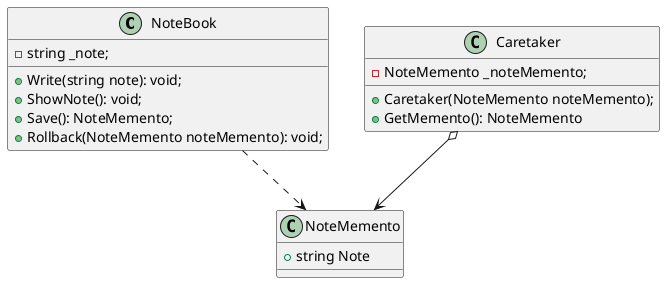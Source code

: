@startuml
class NoteBook{
- string _note;
+ Write(string note): void;
+ ShowNote(): void;
+ Save(): NoteMemento;
+ Rollback(NoteMemento noteMemento): void;
}

class NoteMemento
{
+ string Note
}

class Caretaker
{
- NoteMemento _noteMemento;
+ Caretaker(NoteMemento noteMemento);
+ GetMemento(): NoteMemento
}

NoteBook ..> NoteMemento
Caretaker o--> NoteMemento
@enduml